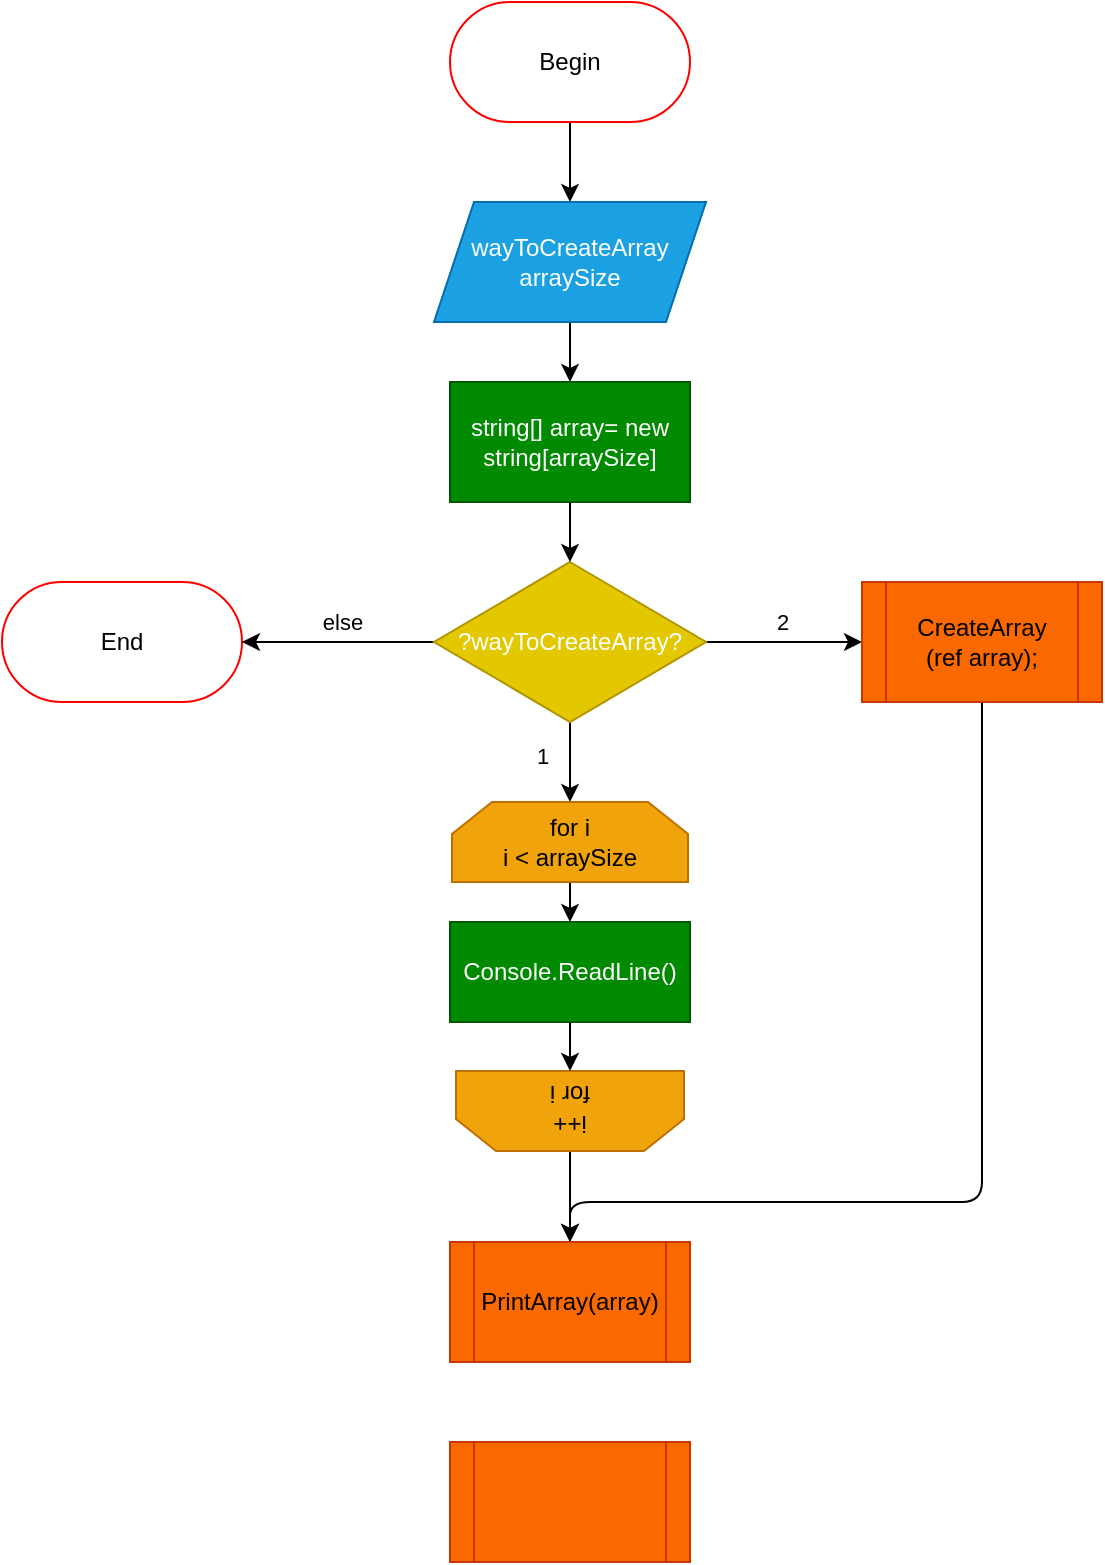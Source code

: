 <mxfile>
    <diagram id="ogQCjvi0KReaEppU3Wlj" name="Main">
        <mxGraphModel dx="1204" dy="397" grid="1" gridSize="10" guides="1" tooltips="1" connect="1" arrows="1" fold="1" page="1" pageScale="1" pageWidth="827" pageHeight="1169" math="0" shadow="0">
            <root>
                <mxCell id="0"/>
                <mxCell id="1" parent="0"/>
                <mxCell id="5" style="edgeStyle=none;html=1;exitX=0.5;exitY=1;exitDx=0;exitDy=0;entryX=0.5;entryY=0;entryDx=0;entryDy=0;" edge="1" parent="1" source="3" target="4">
                    <mxGeometry relative="1" as="geometry"/>
                </mxCell>
                <mxCell id="3" value="Begin" style="rounded=1;whiteSpace=wrap;html=1;arcSize=50;strokeColor=#FF0000;" vertex="1" parent="1">
                    <mxGeometry x="354" y="30" width="120" height="60" as="geometry"/>
                </mxCell>
                <mxCell id="SE70d72tqY_bh2tbJxoU-31" style="edgeStyle=none;html=1;exitX=0.5;exitY=1;exitDx=0;exitDy=0;entryX=0.5;entryY=0;entryDx=0;entryDy=0;" edge="1" parent="1" source="4" target="SE70d72tqY_bh2tbJxoU-16">
                    <mxGeometry relative="1" as="geometry"/>
                </mxCell>
                <mxCell id="4" value="wayToCreateArray&lt;br&gt;arraySize" style="shape=parallelogram;perimeter=parallelogramPerimeter;whiteSpace=wrap;html=1;fixedSize=1;strokeColor=#006EAF;fillColor=#1ba1e2;fontColor=#ffffff;" vertex="1" parent="1">
                    <mxGeometry x="346" y="130" width="136" height="60" as="geometry"/>
                </mxCell>
                <mxCell id="7" value="End" style="rounded=1;whiteSpace=wrap;html=1;arcSize=50;strokeColor=#FF0000;" vertex="1" parent="1">
                    <mxGeometry x="130" y="320" width="120" height="60" as="geometry"/>
                </mxCell>
                <mxCell id="15" value="else" style="edgeStyle=none;html=1;exitX=0;exitY=0.5;exitDx=0;exitDy=0;entryX=1;entryY=0.5;entryDx=0;entryDy=0;" edge="1" parent="1" source="13" target="7">
                    <mxGeometry x="-0.042" y="-10" relative="1" as="geometry">
                        <mxPoint as="offset"/>
                    </mxGeometry>
                </mxCell>
                <mxCell id="SE70d72tqY_bh2tbJxoU-27" value="1" style="edgeStyle=none;html=1;exitX=0.5;exitY=1;exitDx=0;exitDy=0;entryX=0.5;entryY=0;entryDx=0;entryDy=0;" edge="1" parent="1" source="13" target="SE70d72tqY_bh2tbJxoU-24">
                    <mxGeometry x="-0.143" y="-14" relative="1" as="geometry">
                        <mxPoint as="offset"/>
                    </mxGeometry>
                </mxCell>
                <mxCell id="SE70d72tqY_bh2tbJxoU-33" value="2" style="edgeStyle=none;html=1;exitX=1;exitY=0.5;exitDx=0;exitDy=0;entryX=0;entryY=0.5;entryDx=0;entryDy=0;" edge="1" parent="1" source="13" target="hF_scBXhOHr81Of9HRAb-18">
                    <mxGeometry x="-0.026" y="10" relative="1" as="geometry">
                        <mxPoint as="offset"/>
                    </mxGeometry>
                </mxCell>
                <mxCell id="13" value="&lt;span style=&quot;color: rgb(255 , 255 , 255)&quot;&gt;?wayToCreateArray?&lt;/span&gt;" style="rhombus;whiteSpace=wrap;html=1;strokeColor=#B09500;fillColor=#e3c800;fontColor=#000000;" vertex="1" parent="1">
                    <mxGeometry x="346" y="310" width="136" height="80" as="geometry"/>
                </mxCell>
                <mxCell id="SE70d72tqY_bh2tbJxoU-38" style="edgeStyle=none;html=1;exitX=0.5;exitY=1;exitDx=0;exitDy=0;entryX=0.5;entryY=0;entryDx=0;entryDy=0;" edge="1" parent="1" source="hF_scBXhOHr81Of9HRAb-18" target="SE70d72tqY_bh2tbJxoU-37">
                    <mxGeometry relative="1" as="geometry">
                        <Array as="points">
                            <mxPoint x="620" y="630"/>
                            <mxPoint x="414" y="630"/>
                        </Array>
                    </mxGeometry>
                </mxCell>
                <mxCell id="hF_scBXhOHr81Of9HRAb-18" value="CreateArray&lt;br&gt;(ref array);" style="shape=process;whiteSpace=wrap;html=1;backgroundOutline=1;strokeColor=#C73500;fillColor=#fa6800;fontColor=#000000;" vertex="1" parent="1">
                    <mxGeometry x="560" y="320" width="120" height="60" as="geometry"/>
                </mxCell>
                <mxCell id="SE70d72tqY_bh2tbJxoU-32" style="edgeStyle=none;html=1;exitX=0.5;exitY=1;exitDx=0;exitDy=0;entryX=0.5;entryY=0;entryDx=0;entryDy=0;" edge="1" parent="1" source="SE70d72tqY_bh2tbJxoU-16" target="13">
                    <mxGeometry relative="1" as="geometry"/>
                </mxCell>
                <mxCell id="SE70d72tqY_bh2tbJxoU-16" value="string[] array= new string[arraySize]" style="rounded=0;whiteSpace=wrap;html=1;strokeColor=#005700;fillColor=#008a00;fontColor=#ffffff;" vertex="1" parent="1">
                    <mxGeometry x="354" y="220" width="120" height="60" as="geometry"/>
                </mxCell>
                <mxCell id="SE70d72tqY_bh2tbJxoU-34" style="edgeStyle=none;html=1;exitX=0.5;exitY=1;exitDx=0;exitDy=0;entryX=0.5;entryY=0;entryDx=0;entryDy=0;" edge="1" parent="1" source="SE70d72tqY_bh2tbJxoU-24" target="SE70d72tqY_bh2tbJxoU-29">
                    <mxGeometry relative="1" as="geometry"/>
                </mxCell>
                <mxCell id="SE70d72tqY_bh2tbJxoU-24" value="for i&lt;br&gt;i &amp;lt; arraySize" style="shape=loopLimit;whiteSpace=wrap;html=1;strokeColor=#BD7000;fillColor=#f0a30a;fontColor=#000000;" vertex="1" parent="1">
                    <mxGeometry x="355" y="430" width="118" height="40" as="geometry"/>
                </mxCell>
                <mxCell id="SE70d72tqY_bh2tbJxoU-39" style="edgeStyle=none;html=1;exitX=0.5;exitY=0;exitDx=0;exitDy=0;entryX=0.5;entryY=0;entryDx=0;entryDy=0;" edge="1" parent="1" source="SE70d72tqY_bh2tbJxoU-28" target="SE70d72tqY_bh2tbJxoU-37">
                    <mxGeometry relative="1" as="geometry"/>
                </mxCell>
                <mxCell id="SE70d72tqY_bh2tbJxoU-28" value="i++&lt;br&gt;for i" style="shape=loopLimit;whiteSpace=wrap;html=1;strokeColor=#BD7000;fillColor=#f0a30a;fontColor=#000000;rotation=-180;verticalAlign=middle;horizontal=1;textDirection=ltr;" vertex="1" parent="1">
                    <mxGeometry x="357" y="564.5" width="114" height="40" as="geometry"/>
                </mxCell>
                <mxCell id="SE70d72tqY_bh2tbJxoU-35" style="edgeStyle=none;html=1;exitX=0.5;exitY=1;exitDx=0;exitDy=0;entryX=0.5;entryY=1;entryDx=0;entryDy=0;" edge="1" parent="1" source="SE70d72tqY_bh2tbJxoU-29" target="SE70d72tqY_bh2tbJxoU-28">
                    <mxGeometry relative="1" as="geometry"/>
                </mxCell>
                <mxCell id="SE70d72tqY_bh2tbJxoU-29" value="Console.ReadLine()" style="rounded=0;whiteSpace=wrap;html=1;strokeColor=#005700;fillColor=#008a00;fontColor=#ffffff;" vertex="1" parent="1">
                    <mxGeometry x="354" y="490" width="120" height="50" as="geometry"/>
                </mxCell>
                <mxCell id="SE70d72tqY_bh2tbJxoU-37" value="PrintArray(array)" style="shape=process;whiteSpace=wrap;html=1;backgroundOutline=1;strokeColor=#C73500;fillColor=#fa6800;fontColor=#000000;" vertex="1" parent="1">
                    <mxGeometry x="354" y="650" width="120" height="60" as="geometry"/>
                </mxCell>
                <mxCell id="SE70d72tqY_bh2tbJxoU-40" value="" style="shape=process;whiteSpace=wrap;html=1;backgroundOutline=1;strokeColor=#C73500;fillColor=#fa6800;fontColor=#000000;" vertex="1" parent="1">
                    <mxGeometry x="354" y="750" width="120" height="60" as="geometry"/>
                </mxCell>
            </root>
        </mxGraphModel>
    </diagram>
    <diagram id="fT6ORoGD9c9WSDzDz1Ez" name="SortArray">
        <mxGraphModel dx="1204" dy="397" grid="1" gridSize="10" guides="1" tooltips="1" connect="1" arrows="1" fold="1" page="1" pageScale="1" pageWidth="827" pageHeight="1169" math="0" shadow="0">
            <root>
                <mxCell id="hJAWiV5S4B1EZ4-w4tBZ-0"/>
                <mxCell id="hJAWiV5S4B1EZ4-w4tBZ-1" parent="hJAWiV5S4B1EZ4-w4tBZ-0"/>
            </root>
        </mxGraphModel>
    </diagram>
    <diagram id="vnIv4Jk99yMdvVL4_yyL" name="CreateArray">
        <mxGraphModel dx="1204" dy="397" grid="1" gridSize="10" guides="1" tooltips="1" connect="1" arrows="1" fold="1" page="1" pageScale="1" pageWidth="827" pageHeight="1169" math="0" shadow="0">
            <root>
                <mxCell id="gyZT6ZWd8IsTrLQ7VEVC-0"/>
                <mxCell id="gyZT6ZWd8IsTrLQ7VEVC-1" parent="gyZT6ZWd8IsTrLQ7VEVC-0"/>
            </root>
        </mxGraphModel>
    </diagram>
    <diagram id="NOu3Qf-5kRvWul7IJr2A" name="PrintArray">
        <mxGraphModel dx="1204" dy="397" grid="1" gridSize="10" guides="1" tooltips="1" connect="1" arrows="1" fold="1" page="1" pageScale="1" pageWidth="827" pageHeight="1169" math="0" shadow="0">
            <root>
                <mxCell id="xQfTti7mCglikQjKsUO_-0"/>
                <mxCell id="xQfTti7mCglikQjKsUO_-1" parent="xQfTti7mCglikQjKsUO_-0"/>
            </root>
        </mxGraphModel>
    </diagram>
</mxfile>
